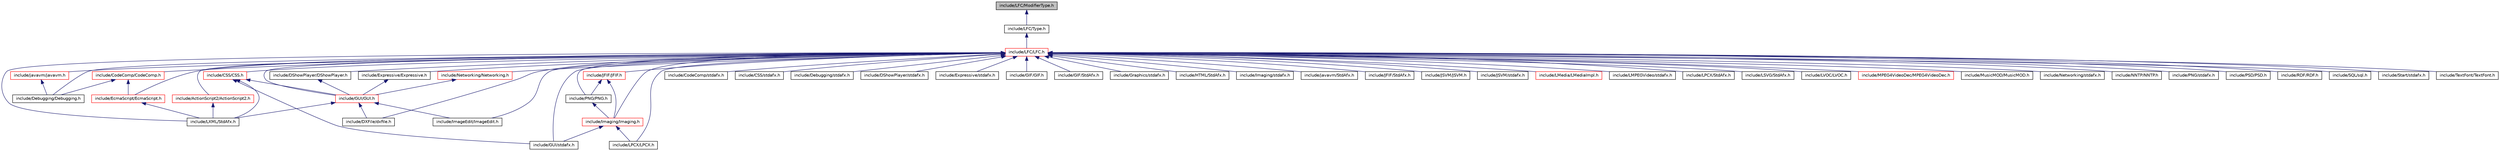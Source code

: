 digraph G
{
  edge [fontname="Helvetica",fontsize="10",labelfontname="Helvetica",labelfontsize="10"];
  node [fontname="Helvetica",fontsize="10",shape=record];
  Node1 [label="include/LFC/ModifierType.h",height=0.2,width=0.4,color="black", fillcolor="grey75", style="filled" fontcolor="black"];
  Node1 -> Node2 [dir="back",color="midnightblue",fontsize="10",style="solid",fontname="Helvetica"];
  Node2 [label="include/LFC/Type.h",height=0.2,width=0.4,color="black", fillcolor="white", style="filled",URL="$_type_8h.html"];
  Node2 -> Node3 [dir="back",color="midnightblue",fontsize="10",style="solid",fontname="Helvetica"];
  Node3 [label="include/LFC/LFC.h",height=0.2,width=0.4,color="red", fillcolor="white", style="filled",URL="$_l_f_c_8h.html"];
  Node3 -> Node4 [dir="back",color="midnightblue",fontsize="10",style="solid",fontname="Helvetica"];
  Node4 [label="include/ActionScript2/ActionScript2.h",height=0.2,width=0.4,color="red", fillcolor="white", style="filled",URL="$_action_script2_8h.html"];
  Node4 -> Node5 [dir="back",color="midnightblue",fontsize="10",style="solid",fontname="Helvetica"];
  Node5 [label="include/LXML/StdAfx.h",height=0.2,width=0.4,color="black", fillcolor="white", style="filled",URL="$_l_x_m_l_2stdafx_8h.html"];
  Node3 -> Node6 [dir="back",color="midnightblue",fontsize="10",style="solid",fontname="Helvetica"];
  Node6 [label="include/CodeComp/CodeComp.h",height=0.2,width=0.4,color="red", fillcolor="white", style="filled",URL="$_code_comp_8h.html"];
  Node6 -> Node7 [dir="back",color="midnightblue",fontsize="10",style="solid",fontname="Helvetica"];
  Node7 [label="include/Debugging/Debugging.h",height=0.2,width=0.4,color="black", fillcolor="white", style="filled",URL="$_debugging_8h.html"];
  Node6 -> Node8 [dir="back",color="midnightblue",fontsize="10",style="solid",fontname="Helvetica"];
  Node8 [label="include/EcmaScript/EcmaScript.h",height=0.2,width=0.4,color="red", fillcolor="white", style="filled",URL="$_ecma_script_8h.html"];
  Node8 -> Node5 [dir="back",color="midnightblue",fontsize="10",style="solid",fontname="Helvetica"];
  Node3 -> Node9 [dir="back",color="midnightblue",fontsize="10",style="solid",fontname="Helvetica"];
  Node9 [label="include/CodeComp/stdafx.h",height=0.2,width=0.4,color="black", fillcolor="white", style="filled",URL="$_code_comp_2stdafx_8h.html"];
  Node3 -> Node10 [dir="back",color="midnightblue",fontsize="10",style="solid",fontname="Helvetica"];
  Node10 [label="include/CSS/CSS.h",height=0.2,width=0.4,color="red", fillcolor="white", style="filled",URL="$_c_s_s_8h.html"];
  Node10 -> Node11 [dir="back",color="midnightblue",fontsize="10",style="solid",fontname="Helvetica"];
  Node11 [label="include/GUI/GUI.h",height=0.2,width=0.4,color="red", fillcolor="white", style="filled",URL="$_g_u_i_8h.html"];
  Node11 -> Node12 [dir="back",color="midnightblue",fontsize="10",style="solid",fontname="Helvetica"];
  Node12 [label="include/DXFile/dxfile.h",height=0.2,width=0.4,color="black", fillcolor="white", style="filled",URL="$dxfile_8h.html"];
  Node11 -> Node13 [dir="back",color="midnightblue",fontsize="10",style="solid",fontname="Helvetica"];
  Node13 [label="include/ImageEdit/ImageEdit.h",height=0.2,width=0.4,color="black", fillcolor="white", style="filled",URL="$_image_edit_8h.html"];
  Node11 -> Node5 [dir="back",color="midnightblue",fontsize="10",style="solid",fontname="Helvetica"];
  Node10 -> Node14 [dir="back",color="midnightblue",fontsize="10",style="solid",fontname="Helvetica"];
  Node14 [label="include/GUI/stdafx.h",height=0.2,width=0.4,color="black", fillcolor="white", style="filled",URL="$_g_u_i_2stdafx_8h.html"];
  Node10 -> Node5 [dir="back",color="midnightblue",fontsize="10",style="solid",fontname="Helvetica"];
  Node3 -> Node15 [dir="back",color="midnightblue",fontsize="10",style="solid",fontname="Helvetica"];
  Node15 [label="include/CSS/stdafx.h",height=0.2,width=0.4,color="black", fillcolor="white", style="filled",URL="$_c_s_s_2stdafx_8h.html"];
  Node3 -> Node7 [dir="back",color="midnightblue",fontsize="10",style="solid",fontname="Helvetica"];
  Node3 -> Node16 [dir="back",color="midnightblue",fontsize="10",style="solid",fontname="Helvetica"];
  Node16 [label="include/Debugging/stdafx.h",height=0.2,width=0.4,color="black", fillcolor="white", style="filled",URL="$_debugging_2stdafx_8h.html"];
  Node3 -> Node17 [dir="back",color="midnightblue",fontsize="10",style="solid",fontname="Helvetica"];
  Node17 [label="include/DShowPlayer/DShowPlayer.h",height=0.2,width=0.4,color="black", fillcolor="white", style="filled",URL="$_d_show_player_8h.html"];
  Node17 -> Node11 [dir="back",color="midnightblue",fontsize="10",style="solid",fontname="Helvetica"];
  Node3 -> Node18 [dir="back",color="midnightblue",fontsize="10",style="solid",fontname="Helvetica"];
  Node18 [label="include/DShowPlayer/stdafx.h",height=0.2,width=0.4,color="black", fillcolor="white", style="filled",URL="$_d_show_player_2stdafx_8h.html"];
  Node3 -> Node12 [dir="back",color="midnightblue",fontsize="10",style="solid",fontname="Helvetica"];
  Node3 -> Node8 [dir="back",color="midnightblue",fontsize="10",style="solid",fontname="Helvetica"];
  Node3 -> Node19 [dir="back",color="midnightblue",fontsize="10",style="solid",fontname="Helvetica"];
  Node19 [label="include/Expressive/Expressive.h",height=0.2,width=0.4,color="black", fillcolor="white", style="filled",URL="$_expressive_2_expressive_8h.html"];
  Node19 -> Node11 [dir="back",color="midnightblue",fontsize="10",style="solid",fontname="Helvetica"];
  Node3 -> Node20 [dir="back",color="midnightblue",fontsize="10",style="solid",fontname="Helvetica"];
  Node20 [label="include/Expressive/stdafx.h",height=0.2,width=0.4,color="black", fillcolor="white", style="filled",URL="$_expressive_2stdafx_8h.html"];
  Node3 -> Node21 [dir="back",color="midnightblue",fontsize="10",style="solid",fontname="Helvetica"];
  Node21 [label="include/GIF/GIF.h",height=0.2,width=0.4,color="black", fillcolor="white", style="filled",URL="$_g_i_f_8h.html"];
  Node3 -> Node22 [dir="back",color="midnightblue",fontsize="10",style="solid",fontname="Helvetica"];
  Node22 [label="include/GIF/StdAfx.h",height=0.2,width=0.4,color="black", fillcolor="white", style="filled",URL="$_g_i_f_2stdafx_8h.html"];
  Node3 -> Node23 [dir="back",color="midnightblue",fontsize="10",style="solid",fontname="Helvetica"];
  Node23 [label="include/Graphics/stdafx.h",height=0.2,width=0.4,color="black", fillcolor="white", style="filled",URL="$_graphics_2stdafx_8h.html"];
  Node3 -> Node11 [dir="back",color="midnightblue",fontsize="10",style="solid",fontname="Helvetica"];
  Node3 -> Node14 [dir="back",color="midnightblue",fontsize="10",style="solid",fontname="Helvetica"];
  Node3 -> Node24 [dir="back",color="midnightblue",fontsize="10",style="solid",fontname="Helvetica"];
  Node24 [label="include/HTML/StdAfx.h",height=0.2,width=0.4,color="black", fillcolor="white", style="filled",URL="$_h_t_m_l_2stdafx_8h.html"];
  Node3 -> Node13 [dir="back",color="midnightblue",fontsize="10",style="solid",fontname="Helvetica"];
  Node3 -> Node25 [dir="back",color="midnightblue",fontsize="10",style="solid",fontname="Helvetica"];
  Node25 [label="include/Imaging/Imaging.h",height=0.2,width=0.4,color="red", fillcolor="white", style="filled",URL="$_imaging_8h.html"];
  Node25 -> Node14 [dir="back",color="midnightblue",fontsize="10",style="solid",fontname="Helvetica"];
  Node25 -> Node26 [dir="back",color="midnightblue",fontsize="10",style="solid",fontname="Helvetica"];
  Node26 [label="include/LPCX/LPCX.h",height=0.2,width=0.4,color="black", fillcolor="white", style="filled",URL="$_l_p_c_x_8h.html"];
  Node3 -> Node27 [dir="back",color="midnightblue",fontsize="10",style="solid",fontname="Helvetica"];
  Node27 [label="include/Imaging/stdafx.h",height=0.2,width=0.4,color="black", fillcolor="white", style="filled",URL="$_imaging_2stdafx_8h.html"];
  Node3 -> Node28 [dir="back",color="midnightblue",fontsize="10",style="solid",fontname="Helvetica"];
  Node28 [label="include/javavm/javavm.h",height=0.2,width=0.4,color="red", fillcolor="white", style="filled",URL="$javavm_8h.html"];
  Node28 -> Node7 [dir="back",color="midnightblue",fontsize="10",style="solid",fontname="Helvetica"];
  Node3 -> Node29 [dir="back",color="midnightblue",fontsize="10",style="solid",fontname="Helvetica"];
  Node29 [label="include/javavm/StdAfx.h",height=0.2,width=0.4,color="black", fillcolor="white", style="filled",URL="$javavm_2stdafx_8h.html"];
  Node3 -> Node30 [dir="back",color="midnightblue",fontsize="10",style="solid",fontname="Helvetica"];
  Node30 [label="include/JFIF/JFIF.h",height=0.2,width=0.4,color="red", fillcolor="white", style="filled",URL="$_j_f_i_f_8h.html"];
  Node30 -> Node25 [dir="back",color="midnightblue",fontsize="10",style="solid",fontname="Helvetica"];
  Node30 -> Node31 [dir="back",color="midnightblue",fontsize="10",style="solid",fontname="Helvetica"];
  Node31 [label="include/PNG/PNG.h",height=0.2,width=0.4,color="black", fillcolor="white", style="filled",URL="$_p_n_g_8h.html"];
  Node31 -> Node25 [dir="back",color="midnightblue",fontsize="10",style="solid",fontname="Helvetica"];
  Node3 -> Node32 [dir="back",color="midnightblue",fontsize="10",style="solid",fontname="Helvetica"];
  Node32 [label="include/JFIF/StdAfx.h",height=0.2,width=0.4,color="black", fillcolor="white", style="filled",URL="$_j_f_i_f_2stdafx_8h.html"];
  Node3 -> Node33 [dir="back",color="midnightblue",fontsize="10",style="solid",fontname="Helvetica"];
  Node33 [label="include/JSVM/JSVM.h",height=0.2,width=0.4,color="black", fillcolor="white", style="filled",URL="$_j_s_v_m_8h.html"];
  Node3 -> Node34 [dir="back",color="midnightblue",fontsize="10",style="solid",fontname="Helvetica"];
  Node34 [label="include/JSVM/stdafx.h",height=0.2,width=0.4,color="black", fillcolor="white", style="filled",URL="$_j_s_v_m_2stdafx_8h.html"];
  Node3 -> Node35 [dir="back",color="midnightblue",fontsize="10",style="solid",fontname="Helvetica"];
  Node35 [label="include/LMedia/LMediaImpl.h",height=0.2,width=0.4,color="red", fillcolor="white", style="filled",URL="$_l_media_impl_8h.html"];
  Node3 -> Node36 [dir="back",color="midnightblue",fontsize="10",style="solid",fontname="Helvetica"];
  Node36 [label="include/LMPEGVideo/stdafx.h",height=0.2,width=0.4,color="black", fillcolor="white", style="filled",URL="$_l_m_p_e_g_video_2stdafx_8h.html"];
  Node3 -> Node26 [dir="back",color="midnightblue",fontsize="10",style="solid",fontname="Helvetica"];
  Node3 -> Node37 [dir="back",color="midnightblue",fontsize="10",style="solid",fontname="Helvetica"];
  Node37 [label="include/LPCX/StdAfx.h",height=0.2,width=0.4,color="black", fillcolor="white", style="filled",URL="$_l_p_c_x_2stdafx_8h.html"];
  Node3 -> Node38 [dir="back",color="midnightblue",fontsize="10",style="solid",fontname="Helvetica"];
  Node38 [label="include/LSVG/StdAfx.h",height=0.2,width=0.4,color="black", fillcolor="white", style="filled",URL="$_l_s_v_g_2stdafx_8h.html"];
  Node3 -> Node39 [dir="back",color="midnightblue",fontsize="10",style="solid",fontname="Helvetica"];
  Node39 [label="include/LVOC/LVOC.h",height=0.2,width=0.4,color="black", fillcolor="white", style="filled",URL="$_l_v_o_c_8h.html"];
  Node3 -> Node5 [dir="back",color="midnightblue",fontsize="10",style="solid",fontname="Helvetica"];
  Node3 -> Node40 [dir="back",color="midnightblue",fontsize="10",style="solid",fontname="Helvetica"];
  Node40 [label="include/MPEG4VideoDec/MPEG4VideoDec.h",height=0.2,width=0.4,color="red", fillcolor="white", style="filled",URL="$_m_p_e_g4_video_dec_8h.html"];
  Node3 -> Node41 [dir="back",color="midnightblue",fontsize="10",style="solid",fontname="Helvetica"];
  Node41 [label="include/MusicMOD/MusicMOD.h",height=0.2,width=0.4,color="black", fillcolor="white", style="filled",URL="$_music_m_o_d_8h.html"];
  Node3 -> Node42 [dir="back",color="midnightblue",fontsize="10",style="solid",fontname="Helvetica"];
  Node42 [label="include/Networking/Networking.h",height=0.2,width=0.4,color="red", fillcolor="white", style="filled",URL="$_networking_8h.html"];
  Node42 -> Node11 [dir="back",color="midnightblue",fontsize="10",style="solid",fontname="Helvetica"];
  Node3 -> Node43 [dir="back",color="midnightblue",fontsize="10",style="solid",fontname="Helvetica"];
  Node43 [label="include/Networking/stdafx.h",height=0.2,width=0.4,color="black", fillcolor="white", style="filled",URL="$_networking_2stdafx_8h.html"];
  Node3 -> Node44 [dir="back",color="midnightblue",fontsize="10",style="solid",fontname="Helvetica"];
  Node44 [label="include/NNTP/NNTP.h",height=0.2,width=0.4,color="black", fillcolor="white", style="filled",URL="$_n_n_t_p_8h.html"];
  Node3 -> Node31 [dir="back",color="midnightblue",fontsize="10",style="solid",fontname="Helvetica"];
  Node3 -> Node45 [dir="back",color="midnightblue",fontsize="10",style="solid",fontname="Helvetica"];
  Node45 [label="include/PNG/stdafx.h",height=0.2,width=0.4,color="black", fillcolor="white", style="filled",URL="$_p_n_g_2stdafx_8h.html"];
  Node3 -> Node46 [dir="back",color="midnightblue",fontsize="10",style="solid",fontname="Helvetica"];
  Node46 [label="include/PSD/PSD.h",height=0.2,width=0.4,color="black", fillcolor="white", style="filled",URL="$_p_s_d_8h.html"];
  Node3 -> Node47 [dir="back",color="midnightblue",fontsize="10",style="solid",fontname="Helvetica"];
  Node47 [label="include/RDF/RDF.h",height=0.2,width=0.4,color="black", fillcolor="white", style="filled",URL="$_r_d_f_8h.html"];
  Node3 -> Node48 [dir="back",color="midnightblue",fontsize="10",style="solid",fontname="Helvetica"];
  Node48 [label="include/SQL/sql.h",height=0.2,width=0.4,color="black", fillcolor="white", style="filled",URL="$sql_8h.html"];
  Node3 -> Node49 [dir="back",color="midnightblue",fontsize="10",style="solid",fontname="Helvetica"];
  Node49 [label="include/Start/stdafx.h",height=0.2,width=0.4,color="black", fillcolor="white", style="filled",URL="$_start_2stdafx_8h.html"];
  Node3 -> Node50 [dir="back",color="midnightblue",fontsize="10",style="solid",fontname="Helvetica"];
  Node50 [label="include/TextFont/TextFont.h",height=0.2,width=0.4,color="black", fillcolor="white", style="filled",URL="$_text_font_8h.html"];
}
